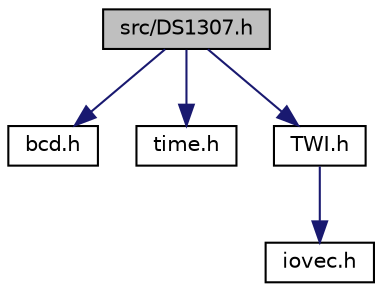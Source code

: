 digraph "src/DS1307.h"
{
  edge [fontname="Helvetica",fontsize="10",labelfontname="Helvetica",labelfontsize="10"];
  node [fontname="Helvetica",fontsize="10",shape=record];
  Node1 [label="src/DS1307.h",height=0.2,width=0.4,color="black", fillcolor="grey75", style="filled", fontcolor="black"];
  Node1 -> Node2 [color="midnightblue",fontsize="10",style="solid",fontname="Helvetica"];
  Node2 [label="bcd.h",height=0.2,width=0.4,color="black", fillcolor="white", style="filled",URL="$d3/db0/bcd_8h.html"];
  Node1 -> Node3 [color="midnightblue",fontsize="10",style="solid",fontname="Helvetica"];
  Node3 [label="time.h",height=0.2,width=0.4,color="black", fillcolor="white", style="filled",URL="$de/df7/time_8h.html"];
  Node1 -> Node4 [color="midnightblue",fontsize="10",style="solid",fontname="Helvetica"];
  Node4 [label="TWI.h",height=0.2,width=0.4,color="black", fillcolor="white", style="filled",URL="$d7/d67/TWI_8h.html"];
  Node4 -> Node5 [color="midnightblue",fontsize="10",style="solid",fontname="Helvetica"];
  Node5 [label="iovec.h",height=0.2,width=0.4,color="black", fillcolor="white", style="filled",URL="$d6/dbc/iovec_8h.html"];
}
